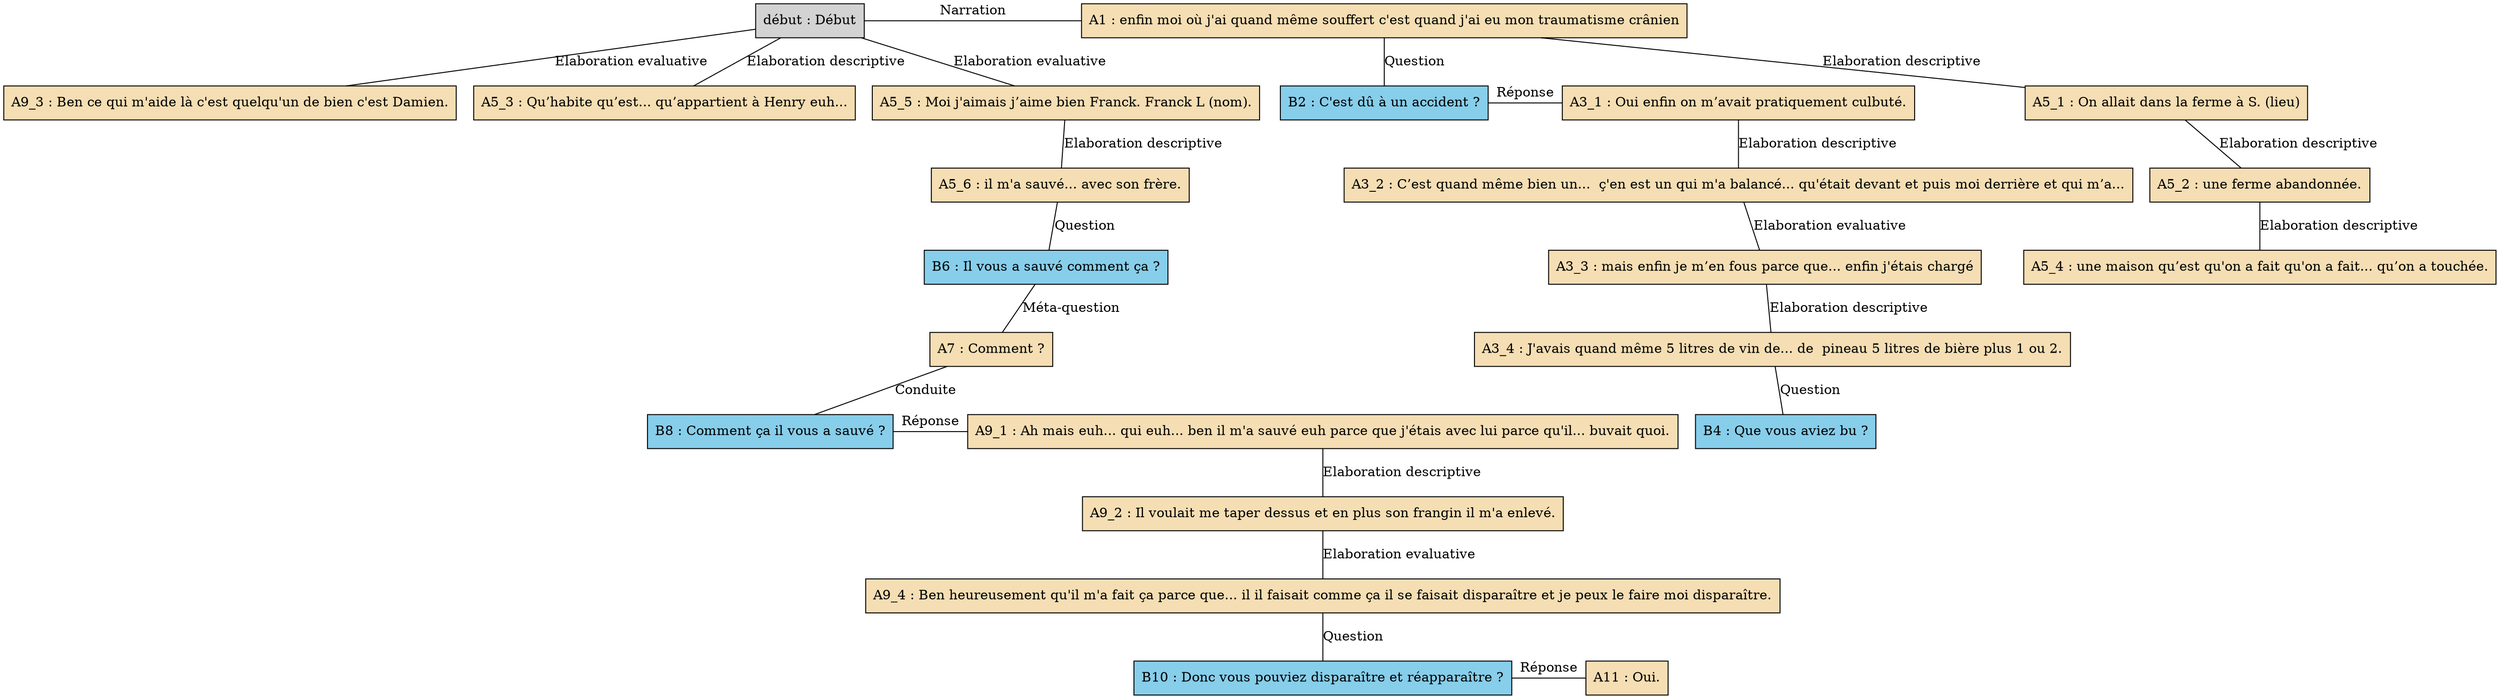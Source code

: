 digraph A06 {
	node [shape=box style=filled]
	"début" [label="début : Début"]
	A1 [label="A1 : enfin moi où j'ai quand même souffert c'est quand j'ai eu mon traumatisme crânien" fillcolor=wheat]
	B2 [label="B2 : C'est dû à un accident ?" fillcolor=skyblue]
	A3_1 [label="A3_1 : Oui enfin on m’avait pratiquement culbuté." fillcolor=wheat]
	A3_2 [label="A3_2 : C’est quand même bien un...  ç'en est un qui m'a balancé... qu'était devant et puis moi derrière et qui m’a..." fillcolor=wheat]
	A3_3 [label="A3_3 : mais enfin je m’en fous parce que... enfin j'étais chargé" fillcolor=wheat]
	A3_4 [label="A3_4 : J'avais quand même 5 litres de vin de... de  pineau 5 litres de bière plus 1 ou 2." fillcolor=wheat]
	B4 [label="B4 : Que vous aviez bu ?" fillcolor=skyblue]
	A5_1 [label="A5_1 : On allait dans la ferme à S. (lieu)" fillcolor=wheat]
	A5_2 [label="A5_2 : une ferme abandonnée." fillcolor=wheat]
	A5_3 [label="A5_3 : Qu’habite qu’est... qu’appartient à Henry euh..." fillcolor=wheat]
	A5_4 [label="A5_4 : une maison qu’est qu'on a fait qu'on a fait... qu’on a touchée." fillcolor=wheat]
	A5_5 [label="A5_5 : Moi j'aimais j’aime bien Franck. Franck L (nom)." fillcolor=wheat]
	A5_6 [label="A5_6 : il m'a sauvé... avec son frère." fillcolor=wheat]
	B6 [label="B6 : Il vous a sauvé comment ça ?" fillcolor=skyblue]
	A7 [label="A7 : Comment ?" fillcolor=wheat]
	B8 [label="B8 : Comment ça il vous a sauvé ?" fillcolor=skyblue]
	A9_1 [label="A9_1 : Ah mais euh... qui euh... ben il m'a sauvé euh parce que j'étais avec lui parce qu'il... buvait quoi." fillcolor=wheat]
	A9_2 [label="A9_2 : Il voulait me taper dessus et en plus son frangin il m'a enlevé." fillcolor=wheat]
	A9_3 [label="A9_3 : Ben ce qui m'aide là c'est quelqu'un de bien c'est Damien." fillcolor=wheat]
	A9_4 [label="A9_4 : Ben heureusement qu'il m'a fait ça parce que... il il faisait comme ça il se faisait disparaître et je peux le faire moi disparaître." fillcolor=wheat]
	B10 [label="B10 : Donc vous pouviez disparaître et réapparaître ?" fillcolor=skyblue]
	A11 [label="A11 : Oui." fillcolor=wheat]
	{
		rank=same
		"début"
		A1
		"début" -> A1 [label=Narration dir=none]
	}
	A1 -> B2 [label=Question dir=none]
	{
		rank=same
		B2
		A3_1
		B2 -> A3_1 [label="Réponse" dir=none]
	}
	A3_1 -> A3_2 [label="Elaboration descriptive" dir=none]
	A3_2 -> A3_3 [label="Elaboration evaluative" dir=none]
	A3_3 -> A3_4 [label="Elaboration descriptive" dir=none]
	A3_4 -> B4 [label=Question dir=none]
	A1 -> A5_1 [label="Elaboration descriptive" dir=none]
	A5_1 -> A5_2 [label="Elaboration descriptive" dir=none]
	A5_2 -> A5_4 [label="Elaboration descriptive" dir=none]
	"début" -> A5_5 [label="Elaboration evaluative" dir=none]
	"début" -> A5_3 [label="Elaboration descriptive" dir=none]
	A5_5 -> A5_6 [label="Elaboration descriptive" dir=none]
	A5_6 -> B6 [label=Question dir=none]
	B6 -> A7 [label="Méta-question" dir=none]
	A7 -> B8 [label=Conduite dir=none]
	{
		rank=same
		B8
		A9_1
		B8 -> A9_1 [label="Réponse" dir=none]
	}
	A9_1 -> A9_2 [label="Elaboration descriptive" dir=none]
	"début" -> A9_3 [label="Elaboration evaluative" dir=none]
	A9_2 -> A9_4 [label="Elaboration evaluative" dir=none]
	A9_4 -> B10 [label=Question dir=none]
	{
		rank=same
		B10
		A11
		B10 -> A11 [label="Réponse" dir=none]
	}
}
